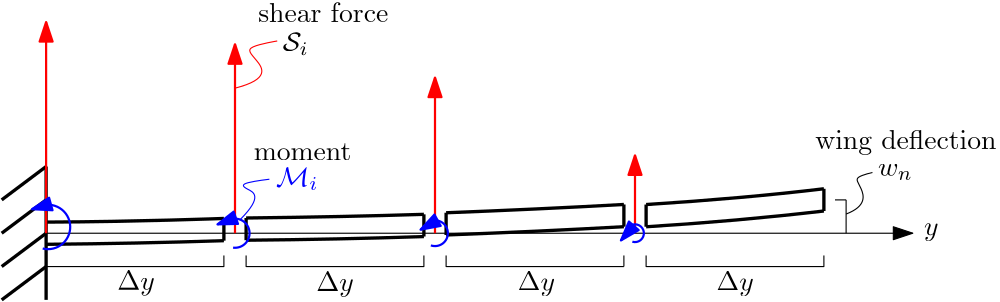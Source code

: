 <?xml version="1.0"?>
<!DOCTYPE ipe SYSTEM "ipe.dtd">
<ipe version="70206" creator="Ipe 7.2.7">
<info created="D:20170214103311" modified="D:20170214103311"/>
<ipestyle name="basic">
<symbol name="arrow/arc(spx)">
<path stroke="sym-stroke" fill="sym-stroke" pen="sym-pen">
0 0 m
-1 0.333 l
-1 -0.333 l
h
</path>
</symbol>
<symbol name="arrow/farc(spx)">
<path stroke="sym-stroke" fill="white" pen="sym-pen">
0 0 m
-1 0.333 l
-1 -0.333 l
h
</path>
</symbol>
<symbol name="arrow/ptarc(spx)">
<path stroke="sym-stroke" fill="sym-stroke" pen="sym-pen">
0 0 m
-1 0.333 l
-0.8 0 l
-1 -0.333 l
h
</path>
</symbol>
<symbol name="arrow/fptarc(spx)">
<path stroke="sym-stroke" fill="white" pen="sym-pen">
0 0 m
-1 0.333 l
-0.8 0 l
-1 -0.333 l
h
</path>
</symbol>
<symbol name="mark/circle(sx)" transformations="translations">
<path fill="sym-stroke">
0.6 0 0 0.6 0 0 e
0.4 0 0 0.4 0 0 e
</path>
</symbol>
<symbol name="mark/disk(sx)" transformations="translations">
<path fill="sym-stroke">
0.6 0 0 0.6 0 0 e
</path>
</symbol>
<symbol name="mark/fdisk(sfx)" transformations="translations">
<group>
<path fill="sym-fill">
0.5 0 0 0.5 0 0 e
</path>
<path fill="sym-stroke" fillrule="eofill">
0.6 0 0 0.6 0 0 e
0.4 0 0 0.4 0 0 e
</path>
</group>
</symbol>
<symbol name="mark/box(sx)" transformations="translations">
<path fill="sym-stroke" fillrule="eofill">
-0.6 -0.6 m
0.6 -0.6 l
0.6 0.6 l
-0.6 0.6 l
h
-0.4 -0.4 m
0.4 -0.4 l
0.4 0.4 l
-0.4 0.4 l
h
</path>
</symbol>
<symbol name="mark/square(sx)" transformations="translations">
<path fill="sym-stroke">
-0.6 -0.6 m
0.6 -0.6 l
0.6 0.6 l
-0.6 0.6 l
h
</path>
</symbol>
<symbol name="mark/fsquare(sfx)" transformations="translations">
<group>
<path fill="sym-fill">
-0.5 -0.5 m
0.5 -0.5 l
0.5 0.5 l
-0.5 0.5 l
h
</path>
<path fill="sym-stroke" fillrule="eofill">
-0.6 -0.6 m
0.6 -0.6 l
0.6 0.6 l
-0.6 0.6 l
h
-0.4 -0.4 m
0.4 -0.4 l
0.4 0.4 l
-0.4 0.4 l
h
</path>
</group>
</symbol>
<symbol name="mark/cross(sx)" transformations="translations">
<group>
<path fill="sym-stroke">
-0.43 -0.57 m
0.57 0.43 l
0.43 0.57 l
-0.57 -0.43 l
h
</path>
<path fill="sym-stroke">
-0.43 0.57 m
0.57 -0.43 l
0.43 -0.57 l
-0.57 0.43 l
h
</path>
</group>
</symbol>
<symbol name="arrow/fnormal(spx)">
<path stroke="sym-stroke" fill="white" pen="sym-pen">
0 0 m
-1 0.333 l
-1 -0.333 l
h
</path>
</symbol>
<symbol name="arrow/pointed(spx)">
<path stroke="sym-stroke" fill="sym-stroke" pen="sym-pen">
0 0 m
-1 0.333 l
-0.8 0 l
-1 -0.333 l
h
</path>
</symbol>
<symbol name="arrow/fpointed(spx)">
<path stroke="sym-stroke" fill="white" pen="sym-pen">
0 0 m
-1 0.333 l
-0.8 0 l
-1 -0.333 l
h
</path>
</symbol>
<symbol name="arrow/linear(spx)">
<path stroke="sym-stroke" pen="sym-pen">
-1 0.333 m
0 0 l
-1 -0.333 l
</path>
</symbol>
<symbol name="arrow/fdouble(spx)">
<path stroke="sym-stroke" fill="white" pen="sym-pen">
0 0 m
-1 0.333 l
-1 -0.333 l
h
-1 0 m
-2 0.333 l
-2 -0.333 l
h
</path>
</symbol>
<symbol name="arrow/double(spx)">
<path stroke="sym-stroke" fill="sym-stroke" pen="sym-pen">
0 0 m
-1 0.333 l
-1 -0.333 l
h
-1 0 m
-2 0.333 l
-2 -0.333 l
h
</path>
</symbol>
<pen name="heavier" value="0.8"/>
<pen name="fat" value="1.2"/>
<pen name="ultrafat" value="2"/>
<symbolsize name="large" value="5"/>
<symbolsize name="small" value="2"/>
<symbolsize name="tiny" value="1.1"/>
<arrowsize name="large" value="10"/>
<arrowsize name="small" value="5"/>
<arrowsize name="tiny" value="3"/>
<color name="red" value="1 0 0"/>
<color name="green" value="0 1 0"/>
<color name="blue" value="0 0 1"/>
<color name="yellow" value="1 1 0"/>
<color name="orange" value="1 0.647 0"/>
<color name="gold" value="1 0.843 0"/>
<color name="purple" value="0.627 0.125 0.941"/>
<color name="gray" value="0.745"/>
<color name="brown" value="0.647 0.165 0.165"/>
<color name="navy" value="0 0 0.502"/>
<color name="pink" value="1 0.753 0.796"/>
<color name="seagreen" value="0.18 0.545 0.341"/>
<color name="turquoise" value="0.251 0.878 0.816"/>
<color name="violet" value="0.933 0.51 0.933"/>
<color name="darkblue" value="0 0 0.545"/>
<color name="darkcyan" value="0 0.545 0.545"/>
<color name="darkgray" value="0.663"/>
<color name="darkgreen" value="0 0.392 0"/>
<color name="darkmagenta" value="0.545 0 0.545"/>
<color name="darkorange" value="1 0.549 0"/>
<color name="darkred" value="0.545 0 0"/>
<color name="lightblue" value="0.678 0.847 0.902"/>
<color name="lightcyan" value="0.878 1 1"/>
<color name="lightgray" value="0.827"/>
<color name="lightgreen" value="0.565 0.933 0.565"/>
<color name="lightyellow" value="1 1 0.878"/>
<dashstyle name="dashed" value="[4] 0"/>
<dashstyle name="dotted" value="[1 3] 0"/>
<dashstyle name="dash dotted" value="[4 2 1 2] 0"/>
<dashstyle name="dash dot dotted" value="[4 2 1 2 1 2] 0"/>
<textsize name="large" value="\large"/>
<textsize name="Large" value="\Large"/>
<textsize name="LARGE" value="\LARGE"/>
<textsize name="huge" value="\huge"/>
<textsize name="Huge" value="\Huge"/>
<textsize name="small" value="\small"/>
<textsize name="footnote" value="\footnotesize"/>
<textsize name="tiny" value="\tiny"/>
<textstyle name="center" begin="\begin{center}" end="\end{center}"/>
<textstyle name="itemize" begin="\begin{itemize}" end="\end{itemize}"/>
<textstyle name="item" begin="\begin{itemize}\item{}" end="\end{itemize}"/>
<gridsize name="4 pts" value="4"/>
<gridsize name="8 pts (~3 mm)" value="8"/>
<gridsize name="16 pts (~6 mm)" value="16"/>
<gridsize name="32 pts (~12 mm)" value="32"/>
<gridsize name="10 pts (~3.5 mm)" value="10"/>
<gridsize name="20 pts (~7 mm)" value="20"/>
<gridsize name="14 pts (~5 mm)" value="14"/>
<gridsize name="28 pts (~10 mm)" value="28"/>
<gridsize name="56 pts (~20 mm)" value="56"/>
<anglesize name="90 deg" value="90"/>
<anglesize name="60 deg" value="60"/>
<anglesize name="45 deg" value="45"/>
<anglesize name="30 deg" value="30"/>
<anglesize name="22.5 deg" value="22.5"/>
<opacity name="10%" value="0.1"/>
<opacity name="30%" value="0.3"/>
<opacity name="50%" value="0.5"/>
<opacity name="75%" value="0.75"/>
<tiling name="falling" angle="-60" step="4" width="1"/>
<tiling name="rising" angle="30" step="4" width="1"/>
</ipestyle>
<page>
<layer name="alpha"/>
<view layers="alpha" active="alpha"/>
<path layer="alpha" stroke="black" arrow="normal/normal">
48 712 m
352 712 l
360 712 l
</path>
<group>
<path stroke="black" pen="fat">
48 716 m
80.1606 716.121
112 717.315
112 717.315 c
</path>
<path stroke="black" pen="fat">
112 717.315 m
112 709.315 l
</path>
<path stroke="black" pen="fat">
112 709.315 m
80.3617 708.277
48 708 c
</path>
</group>
<group>
<path stroke="black" pen="fat">
120 717.479 m
155.057 717.884
184 718.795 c
</path>
<path stroke="black" pen="fat">
120 709.479 m
153.338 709.767
184 710.795 c
</path>
<path stroke="black" pen="fat">
120 717.479 m
120 709.479 l
</path>
<path stroke="black" pen="fat">
184 718.795 m
184 710.795 l
</path>
</group>
<group matrix="1 0 0 1 0 0.404296">
<path stroke="black" pen="fat">
192 718.959 m
224.134 720.178
256 721.943 c
</path>
<path stroke="black" pen="fat">
192 710.959 m
225.653 712.241
256 713.943 c
</path>
<path stroke="black" pen="fat">
192 718.959 m
192 710.959 l
</path>
<path stroke="black" pen="fat">
256 721.943 m
256 713.943 l
</path>
</group>
<group>
<path stroke="black" pen="fat">
264 722.323 m
299.215 724.56
328 728 c
</path>
<path stroke="black" pen="fat">
264 714.323 m
297.022 716.386
328 720 c
</path>
<path stroke="black" pen="fat">
264 722.323 m
264 714.323 l
264 714.323 l
</path>
<path stroke="black" pen="fat">
328 728 m
328 720 l
</path>
</group>
<group>
<path stroke="black" pen="fat">
48 736 m
48 688 l
</path>
<path stroke="black" pen="fat">
48 736 m
32 724 l
32 724 l
</path>
<path matrix="1 0 0 1 0 -12" stroke="black" pen="fat">
48 736 m
32 724 l
32 724 l
</path>
<path matrix="1 0 0 1 0 -24" stroke="black" pen="fat">
48 736 m
32 724 l
32 724 l
</path>
<path matrix="1 0 0 1 0 -36" stroke="black" pen="fat">
48 736 m
32 724 l
32 724 l
</path>
</group>
<group>
<path stroke="red" pen="heavier" arrow="normal/normal">
48 712 m
48 788 l
</path>
<path matrix="1 0 0 1.0625 0 -44.5" stroke="red" pen="heavier" arrow="normal/normal">
116 712 m
116 776 l
</path>
<path matrix="1 0 0 1.07692 0 -54.7692" stroke="red" pen="heavier" arrow="normal/normal">
188 712 m
188 764 l
</path>
<path stroke="red" pen="heavier" arrow="normal/normal">
260 712 m
260 740 l
</path>
</group>
<group>
<path matrix="-0.238584 -0.971122 0.971122 -0.238584 -631.308 930.742" stroke="blue" pen="heavier">
56 712 m
8 0 0 8 48 712 42.3431 706.343 a
</path>
<path matrix="1.5067 0 0 0.698521 -22.5654 217.396" stroke="blue" pen="heavier" arrow="normal/normal">
44.5343 721.1 m
43.4724 720.468 l
</path>
</group>
<path stroke="blue" pen="heavier">
115.308 706.803 m
5.2433 0 0 5.2433 116 712 113.223 716.448 a
</path>
<path matrix="3.00209 0 0 8.39065 -226.684 -5295.01" stroke="blue" pen="heavier" arrow="normal/normal">
113.223 716.448 m
112.05 716.297 l
</path>
<path stroke="blue" pen="heavier">
186.512 707.61 m
4.63518 0 0 4.63518 188 712 186.265 716.298 a
</path>
<path matrix="1.88367 0 0 16.9482 -163.967 -11424.41" stroke="blue" pen="heavier" arrow="normal/normal">
186.265 716.298 m
184.091 716.164 l
</path>
<path stroke="blue" pen="heavier">
259.043 708.946 m
3.20011 0 0 3.20011 260 712 258.49 714.822 a
</path>
<path matrix="0.465982 0 0 4.34037 135.463 -2392.08" stroke="blue" pen="heavier" arrow="normal/normal">
258.49 714.822 m
256.401 714.567 l
</path>
<text matrix="1 0 0 1 -3.23437 -5.66014" transformations="translations" pos="367.275 716.919" stroke="black" type="label" width="5.242" height="4.297" depth="1.93" valign="baseline">$y$</text>
<text transformations="translations" pos="212 712" stroke="black" type="label" width="0" height="0" depth="0" valign="baseline"></text>
<group>
<path stroke="black">
48 700 m
112 700 l
112 704 l
112 704 l
</path>
<path stroke="black">
120 704 m
120 700 l
184 700 l
184 704 l
</path>
<path stroke="black">
192 704 m
192 700 l
256 700 l
</path>
<path stroke="black">
256 704 m
256 700 l
</path>
<path stroke="black">
264 704 m
264 700 l
328 700 l
328 704 l
</path>
<text matrix="1 0 0 1 -2.42578 -0.404296" transformations="translations" pos="76 692" stroke="black" type="label" width="13.544" height="6.815" depth="1.93" valign="baseline">$\Delta y$</text>
<text matrix="1 0 0 1 1.21289 -4.76563" transformations="translations" pos="144 696" stroke="black" type="label" width="13.544" height="6.815" depth="1.93" valign="baseline">$\Delta y$</text>
<text matrix="1 0 0 1 -6.46873 -1.21289" transformations="translations" pos="224.153 692.625" stroke="black" type="label" width="13.544" height="6.815" depth="1.93" valign="baseline">$\Delta y$</text>
<text matrix="1 0 0 1 -2.02148 -4.04296" transformations="translations" pos="291.266 695.455" stroke="black" type="label" width="13.544" height="6.815" depth="1.93" valign="baseline">$\Delta y$</text>
</group>
<group>
<path stroke="black">
336 724 m
336 712 l
</path>
<group>
<path stroke="black">
336 724 m
332 724 l
</path>
</group>
</group>
<path stroke="black">
336 718.904 m
343.458 721.734
341.437 729.416
338.202 732.246
345.48 733.863
345.48 733.863 c
</path>
<text matrix="1 0 0 1 2.02148 -1.21289" transformations="translations" pos="345.48 733.863" stroke="black" type="label" width="12.555" height="4.294" depth="1.49" valign="baseline">$w_n$</text>
<text matrix="1 0 0 1 -25.0663 15.3632" transformations="translations" pos="349.927 726.99" stroke="black" type="label" width="65.311" height="6.926" depth="1.93" valign="baseline">wing deflection</text>
<text transformations="translations" pos="124.33 788.039" stroke="black" type="label" width="46.88" height="6.918" depth="0" valign="baseline">shear force</text>
<text matrix="1 0 0 1 -0.808592 -2.02148" transformations="translations" pos="134.033 779.548" stroke="black" type="label" width="9.35" height="6.812" depth="1.49" valign="baseline">$\mathcal{S}_i$</text>
<path stroke="red">
116 764.221 m
128.777 767.456
123.117 775.542
118.67 779.18
131.203 781.202
131.203 781.202 c
</path>
<path stroke="blue">
117.856 716.904 m
126.351 725.409
118.67 728.239
118.265 730.261
128.373 731.437
128.373 731.437 c
</path>
<text matrix="1 0 0 1 -4.04296 -4.85155" transformations="translations" pos="134.842 733.863" stroke="blue" type="label" width="15.281" height="6.812" depth="1.49" valign="baseline">$\mathcal{M}_i$</text>
<text matrix="1 0 0 1 -2.02148 -12.5332" transformations="translations" pos="124.733 750.843" stroke="black" type="label" width="35.146" height="6.128" depth="0" valign="baseline">moment</text>
</page>
</ipe>
